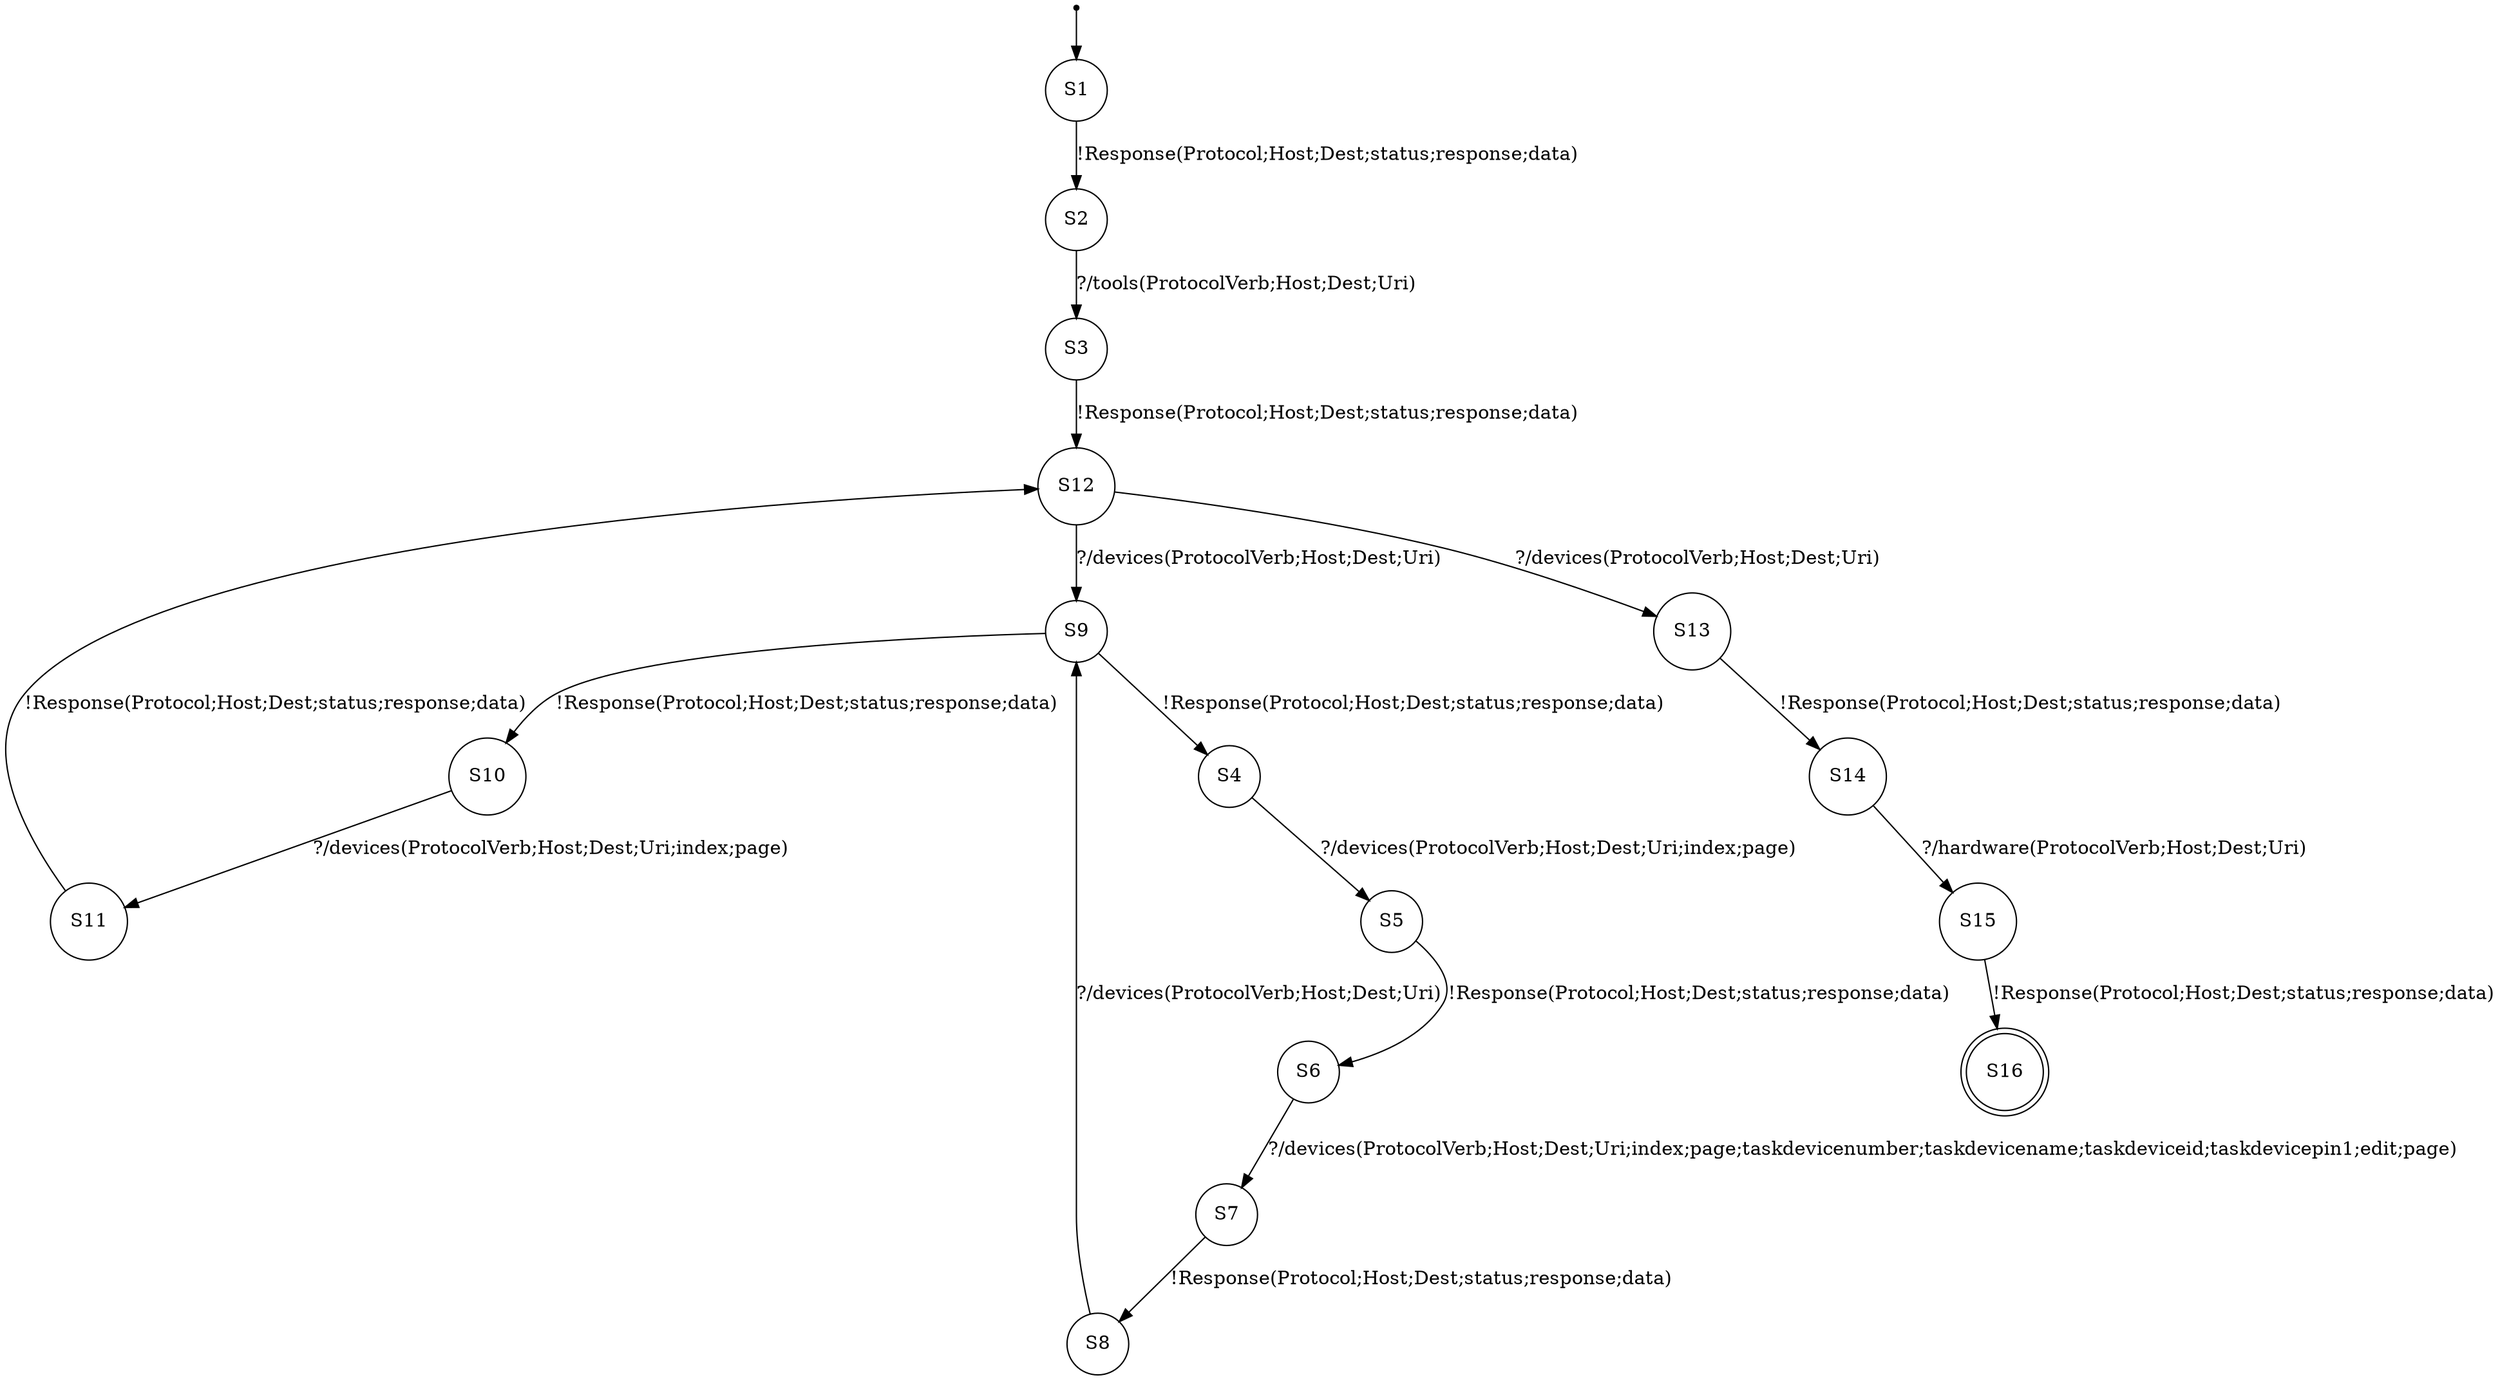 digraph LTS {
S00[shape=point]
S1[label=S1,shape=circle];
S2[label=S2,shape=circle];
S3[label=S3,shape=circle];
S4[label=S4,shape=circle];
S5[label=S5,shape=circle];
S6[label=S6,shape=circle];
S7[label=S7,shape=circle];
S8[label=S8,shape=circle];
S9[label=S9,shape=circle];
S10[label=S10,shape=circle];
S11[label=S11,shape=circle];
S12[label=S12,shape=circle];
S13[label=S13,shape=circle];
S14[label=S14,shape=circle];
S15[label=S15,shape=circle];
S16[label=S16,shape=doublecircle];
S00 -> S1
S1 -> S2[label ="!Response(Protocol;Host;Dest;status;response;data)"];
S2 -> S3[label ="?/tools(ProtocolVerb;Host;Dest;Uri)"];
S3 -> S12[label ="!Response(Protocol;Host;Dest;status;response;data)"];
S4 -> S5[label ="?/devices(ProtocolVerb;Host;Dest;Uri;index;page)"];
S5 -> S6[label ="!Response(Protocol;Host;Dest;status;response;data)"];
S6 -> S7[label ="?/devices(ProtocolVerb;Host;Dest;Uri;index;page;taskdevicenumber;taskdevicename;taskdeviceid;taskdevicepin1;edit;page)"];
S7 -> S8[label ="!Response(Protocol;Host;Dest;status;response;data)"];
S8 -> S9[label ="?/devices(ProtocolVerb;Host;Dest;Uri)"];
S9 -> S4[label ="!Response(Protocol;Host;Dest;status;response;data)"];
S9 -> S10[label ="!Response(Protocol;Host;Dest;status;response;data)"];
S10 -> S11[label ="?/devices(ProtocolVerb;Host;Dest;Uri;index;page)"];
S11 -> S12[label ="!Response(Protocol;Host;Dest;status;response;data)"];
S12 -> S9[label ="?/devices(ProtocolVerb;Host;Dest;Uri)"];
S12 -> S13[label ="?/devices(ProtocolVerb;Host;Dest;Uri)"];
S13 -> S14[label ="!Response(Protocol;Host;Dest;status;response;data)"];
S14 -> S15[label ="?/hardware(ProtocolVerb;Host;Dest;Uri)"];
S15 -> S16[label ="!Response(Protocol;Host;Dest;status;response;data)"];
}
